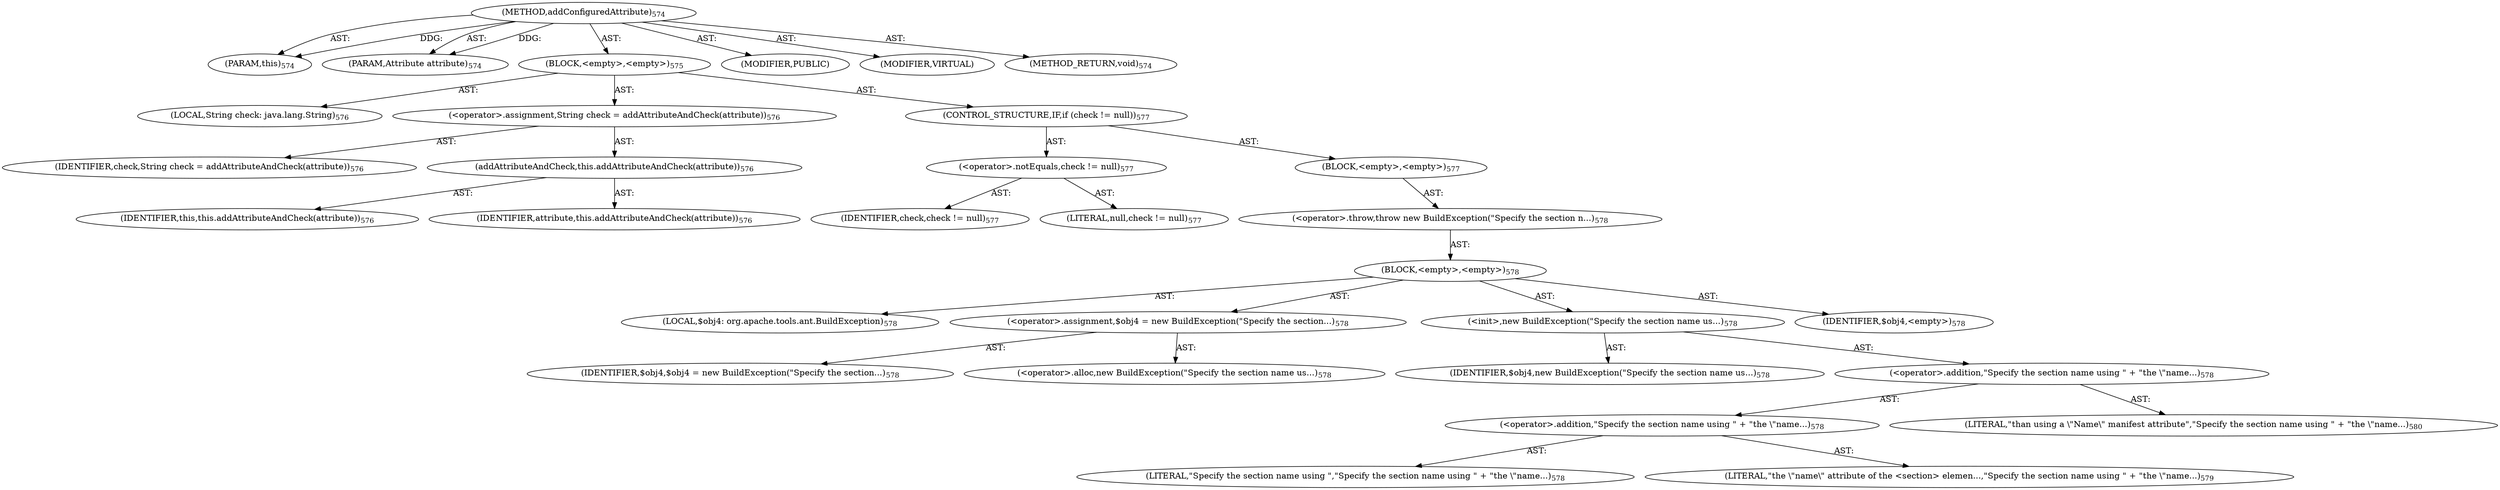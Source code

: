 digraph "addConfiguredAttribute" {  
"111669149721" [label = <(METHOD,addConfiguredAttribute)<SUB>574</SUB>> ]
"115964117006" [label = <(PARAM,this)<SUB>574</SUB>> ]
"115964117046" [label = <(PARAM,Attribute attribute)<SUB>574</SUB>> ]
"25769803839" [label = <(BLOCK,&lt;empty&gt;,&lt;empty&gt;)<SUB>575</SUB>> ]
"94489280545" [label = <(LOCAL,String check: java.lang.String)<SUB>576</SUB>> ]
"30064771367" [label = <(&lt;operator&gt;.assignment,String check = addAttributeAndCheck(attribute))<SUB>576</SUB>> ]
"68719476975" [label = <(IDENTIFIER,check,String check = addAttributeAndCheck(attribute))<SUB>576</SUB>> ]
"30064771368" [label = <(addAttributeAndCheck,this.addAttributeAndCheck(attribute))<SUB>576</SUB>> ]
"68719476757" [label = <(IDENTIFIER,this,this.addAttributeAndCheck(attribute))<SUB>576</SUB>> ]
"68719476976" [label = <(IDENTIFIER,attribute,this.addAttributeAndCheck(attribute))<SUB>576</SUB>> ]
"47244640290" [label = <(CONTROL_STRUCTURE,IF,if (check != null))<SUB>577</SUB>> ]
"30064771369" [label = <(&lt;operator&gt;.notEquals,check != null)<SUB>577</SUB>> ]
"68719476977" [label = <(IDENTIFIER,check,check != null)<SUB>577</SUB>> ]
"90194313279" [label = <(LITERAL,null,check != null)<SUB>577</SUB>> ]
"25769803840" [label = <(BLOCK,&lt;empty&gt;,&lt;empty&gt;)<SUB>577</SUB>> ]
"30064771370" [label = <(&lt;operator&gt;.throw,throw new BuildException(&quot;Specify the section n...)<SUB>578</SUB>> ]
"25769803841" [label = <(BLOCK,&lt;empty&gt;,&lt;empty&gt;)<SUB>578</SUB>> ]
"94489280546" [label = <(LOCAL,$obj4: org.apache.tools.ant.BuildException)<SUB>578</SUB>> ]
"30064771371" [label = <(&lt;operator&gt;.assignment,$obj4 = new BuildException(&quot;Specify the section...)<SUB>578</SUB>> ]
"68719476978" [label = <(IDENTIFIER,$obj4,$obj4 = new BuildException(&quot;Specify the section...)<SUB>578</SUB>> ]
"30064771372" [label = <(&lt;operator&gt;.alloc,new BuildException(&quot;Specify the section name us...)<SUB>578</SUB>> ]
"30064771373" [label = <(&lt;init&gt;,new BuildException(&quot;Specify the section name us...)<SUB>578</SUB>> ]
"68719476979" [label = <(IDENTIFIER,$obj4,new BuildException(&quot;Specify the section name us...)<SUB>578</SUB>> ]
"30064771374" [label = <(&lt;operator&gt;.addition,&quot;Specify the section name using &quot; + &quot;the \&quot;name...)<SUB>578</SUB>> ]
"30064771375" [label = <(&lt;operator&gt;.addition,&quot;Specify the section name using &quot; + &quot;the \&quot;name...)<SUB>578</SUB>> ]
"90194313280" [label = <(LITERAL,&quot;Specify the section name using &quot;,&quot;Specify the section name using &quot; + &quot;the \&quot;name...)<SUB>578</SUB>> ]
"90194313281" [label = <(LITERAL,&quot;the \&quot;name\&quot; attribute of the &lt;section&gt; elemen...,&quot;Specify the section name using &quot; + &quot;the \&quot;name...)<SUB>579</SUB>> ]
"90194313282" [label = <(LITERAL,&quot;than using a \&quot;Name\&quot; manifest attribute&quot;,&quot;Specify the section name using &quot; + &quot;the \&quot;name...)<SUB>580</SUB>> ]
"68719476980" [label = <(IDENTIFIER,$obj4,&lt;empty&gt;)<SUB>578</SUB>> ]
"133143986252" [label = <(MODIFIER,PUBLIC)> ]
"133143986253" [label = <(MODIFIER,VIRTUAL)> ]
"128849018905" [label = <(METHOD_RETURN,void)<SUB>574</SUB>> ]
  "111669149721" -> "115964117006"  [ label = "AST: "] 
  "111669149721" -> "115964117046"  [ label = "AST: "] 
  "111669149721" -> "25769803839"  [ label = "AST: "] 
  "111669149721" -> "133143986252"  [ label = "AST: "] 
  "111669149721" -> "133143986253"  [ label = "AST: "] 
  "111669149721" -> "128849018905"  [ label = "AST: "] 
  "25769803839" -> "94489280545"  [ label = "AST: "] 
  "25769803839" -> "30064771367"  [ label = "AST: "] 
  "25769803839" -> "47244640290"  [ label = "AST: "] 
  "30064771367" -> "68719476975"  [ label = "AST: "] 
  "30064771367" -> "30064771368"  [ label = "AST: "] 
  "30064771368" -> "68719476757"  [ label = "AST: "] 
  "30064771368" -> "68719476976"  [ label = "AST: "] 
  "47244640290" -> "30064771369"  [ label = "AST: "] 
  "47244640290" -> "25769803840"  [ label = "AST: "] 
  "30064771369" -> "68719476977"  [ label = "AST: "] 
  "30064771369" -> "90194313279"  [ label = "AST: "] 
  "25769803840" -> "30064771370"  [ label = "AST: "] 
  "30064771370" -> "25769803841"  [ label = "AST: "] 
  "25769803841" -> "94489280546"  [ label = "AST: "] 
  "25769803841" -> "30064771371"  [ label = "AST: "] 
  "25769803841" -> "30064771373"  [ label = "AST: "] 
  "25769803841" -> "68719476980"  [ label = "AST: "] 
  "30064771371" -> "68719476978"  [ label = "AST: "] 
  "30064771371" -> "30064771372"  [ label = "AST: "] 
  "30064771373" -> "68719476979"  [ label = "AST: "] 
  "30064771373" -> "30064771374"  [ label = "AST: "] 
  "30064771374" -> "30064771375"  [ label = "AST: "] 
  "30064771374" -> "90194313282"  [ label = "AST: "] 
  "30064771375" -> "90194313280"  [ label = "AST: "] 
  "30064771375" -> "90194313281"  [ label = "AST: "] 
  "111669149721" -> "115964117006"  [ label = "DDG: "] 
  "111669149721" -> "115964117046"  [ label = "DDG: "] 
}
